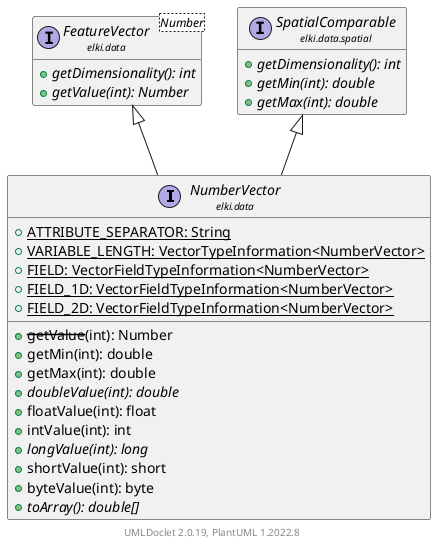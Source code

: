 @startuml
    remove .*\.(Instance|Par|Parameterizer|Factory)$
    set namespaceSeparator none
    hide empty fields
    hide empty methods

    interface "<size:14>NumberVector\n<size:10>elki.data" as elki.data.NumberVector [[NumberVector.html]] {
        {static} +ATTRIBUTE_SEPARATOR: String
        {static} +VARIABLE_LENGTH: VectorTypeInformation<NumberVector>
        {static} +FIELD: VectorFieldTypeInformation<NumberVector>
        {static} +FIELD_1D: VectorFieldTypeInformation<NumberVector>
        {static} +FIELD_2D: VectorFieldTypeInformation<NumberVector>
        +--getValue--(int): Number
        +getMin(int): double
        +getMax(int): double
        {abstract} +doubleValue(int): double
        +floatValue(int): float
        +intValue(int): int
        {abstract} +longValue(int): long
        +shortValue(int): short
        +byteValue(int): byte
        {abstract} +toArray(): double[]
    }

    interface "<size:14>FeatureVector\n<size:10>elki.data" as elki.data.FeatureVector<Number> [[FeatureVector.html]] {
        {abstract} +getDimensionality(): int
        {abstract} +getValue(int): Number
    }
    interface "<size:14>SpatialComparable\n<size:10>elki.data.spatial" as elki.data.spatial.SpatialComparable [[spatial/SpatialComparable.html]] {
        {abstract} +getDimensionality(): int
        {abstract} +getMin(int): double
        {abstract} +getMax(int): double
    }
    interface "<size:14>NumberVector.Factory\n<size:10>elki.data" as elki.data.NumberVector.Factory<V extends NumberVector> [[NumberVector.Factory.html]]

    elki.data.FeatureVector <|-- elki.data.NumberVector
    elki.data.spatial.SpatialComparable <|-- elki.data.NumberVector
    elki.data.NumberVector +-- elki.data.NumberVector.Factory

    center footer UMLDoclet 2.0.19, PlantUML 1.2022.8
@enduml
